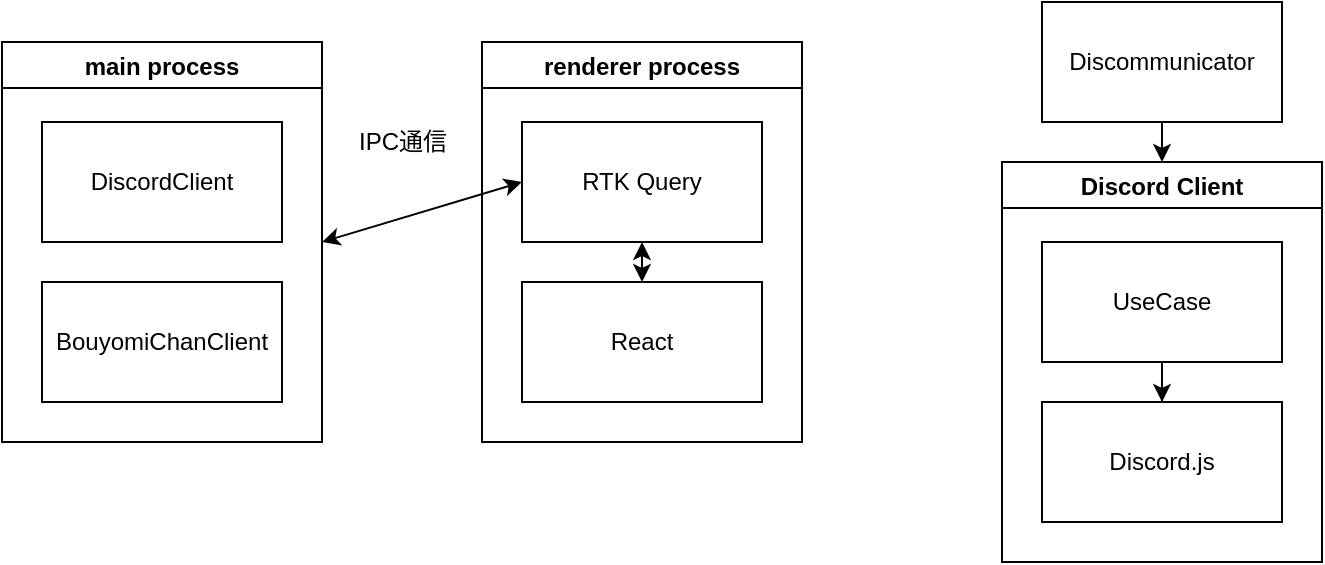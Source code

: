 <mxfile version="14.9.1" type="github">
  <diagram id="rG8mfjOAn_r6J64742bu" name="Page-1">
    <mxGraphModel dx="263" dy="430" grid="1" gridSize="10" guides="1" tooltips="1" connect="1" arrows="1" fold="1" page="1" pageScale="1" pageWidth="827" pageHeight="1169" math="0" shadow="0">
      <root>
        <mxCell id="0" />
        <mxCell id="1" parent="0" />
        <mxCell id="dI9LCZEiDoOfJaLEKP5m-13" value="renderer process" style="swimlane;rounded=0;startSize=23;" parent="1" vertex="1">
          <mxGeometry x="280" y="40" width="160" height="200" as="geometry" />
        </mxCell>
        <mxCell id="dI9LCZEiDoOfJaLEKP5m-12" value="RTK Query" style="rounded=0;whiteSpace=wrap;html=1;" parent="dI9LCZEiDoOfJaLEKP5m-13" vertex="1">
          <mxGeometry x="20" y="40" width="120" height="60" as="geometry" />
        </mxCell>
        <mxCell id="dI9LCZEiDoOfJaLEKP5m-14" value="React" style="rounded=0;whiteSpace=wrap;html=1;" parent="dI9LCZEiDoOfJaLEKP5m-13" vertex="1">
          <mxGeometry x="20" y="120" width="120" height="60" as="geometry" />
        </mxCell>
        <mxCell id="PP4TWFEJUo_2l7U5Mj4P-5" value="" style="endArrow=classic;startArrow=classic;html=1;exitX=0.5;exitY=1;exitDx=0;exitDy=0;entryX=0.5;entryY=0;entryDx=0;entryDy=0;" parent="dI9LCZEiDoOfJaLEKP5m-13" source="dI9LCZEiDoOfJaLEKP5m-12" target="dI9LCZEiDoOfJaLEKP5m-14" edge="1">
          <mxGeometry width="50" height="50" relative="1" as="geometry">
            <mxPoint x="340" y="200" as="sourcePoint" />
            <mxPoint x="100" y="150" as="targetPoint" />
          </mxGeometry>
        </mxCell>
        <mxCell id="dI9LCZEiDoOfJaLEKP5m-17" value="main process" style="swimlane;rounded=0;" parent="1" vertex="1">
          <mxGeometry x="40" y="40" width="160" height="200" as="geometry" />
        </mxCell>
        <mxCell id="PP4TWFEJUo_2l7U5Mj4P-7" value="DiscordClient" style="rounded=0;whiteSpace=wrap;html=1;" parent="dI9LCZEiDoOfJaLEKP5m-17" vertex="1">
          <mxGeometry x="20" y="40" width="120" height="60" as="geometry" />
        </mxCell>
        <mxCell id="PP4TWFEJUo_2l7U5Mj4P-8" value="BouyomiChanClient" style="rounded=0;whiteSpace=wrap;html=1;" parent="dI9LCZEiDoOfJaLEKP5m-17" vertex="1">
          <mxGeometry x="20" y="120" width="120" height="60" as="geometry" />
        </mxCell>
        <mxCell id="PP4TWFEJUo_2l7U5Mj4P-3" value="" style="endArrow=classic;startArrow=classic;html=1;entryX=0;entryY=0.5;entryDx=0;entryDy=0;exitX=1;exitY=0.5;exitDx=0;exitDy=0;" parent="1" source="dI9LCZEiDoOfJaLEKP5m-17" target="dI9LCZEiDoOfJaLEKP5m-12" edge="1">
          <mxGeometry width="50" height="50" relative="1" as="geometry">
            <mxPoint x="410" y="170" as="sourcePoint" />
            <mxPoint x="830" y="190" as="targetPoint" />
          </mxGeometry>
        </mxCell>
        <mxCell id="hhUtHCkwYfcj9PUMEjiv-3" value="IPC通信" style="text;html=1;align=center;verticalAlign=middle;resizable=0;points=[];autosize=1;strokeColor=none;" parent="1" vertex="1">
          <mxGeometry x="210" y="80" width="60" height="20" as="geometry" />
        </mxCell>
        <mxCell id="pKp6gtoLeDpnHuSIunl6-1" value="Discord Client" style="swimlane;" vertex="1" parent="1">
          <mxGeometry x="540" y="100" width="160" height="200" as="geometry" />
        </mxCell>
        <mxCell id="pKp6gtoLeDpnHuSIunl6-6" style="edgeStyle=orthogonalEdgeStyle;rounded=0;orthogonalLoop=1;jettySize=auto;html=1;entryX=0.5;entryY=0;entryDx=0;entryDy=0;" edge="1" parent="pKp6gtoLeDpnHuSIunl6-1" source="pKp6gtoLeDpnHuSIunl6-4" target="pKp6gtoLeDpnHuSIunl6-5">
          <mxGeometry relative="1" as="geometry" />
        </mxCell>
        <mxCell id="pKp6gtoLeDpnHuSIunl6-4" value="UseCase" style="rounded=0;whiteSpace=wrap;html=1;" vertex="1" parent="pKp6gtoLeDpnHuSIunl6-1">
          <mxGeometry x="20" y="40" width="120" height="60" as="geometry" />
        </mxCell>
        <mxCell id="pKp6gtoLeDpnHuSIunl6-5" value="Discord.js" style="rounded=0;whiteSpace=wrap;html=1;" vertex="1" parent="pKp6gtoLeDpnHuSIunl6-1">
          <mxGeometry x="20" y="120" width="120" height="60" as="geometry" />
        </mxCell>
        <mxCell id="pKp6gtoLeDpnHuSIunl6-3" style="edgeStyle=orthogonalEdgeStyle;rounded=0;orthogonalLoop=1;jettySize=auto;html=1;" edge="1" parent="1" source="pKp6gtoLeDpnHuSIunl6-2">
          <mxGeometry relative="1" as="geometry">
            <mxPoint x="620" y="100" as="targetPoint" />
          </mxGeometry>
        </mxCell>
        <mxCell id="pKp6gtoLeDpnHuSIunl6-2" value="Discommunicator" style="rounded=0;whiteSpace=wrap;html=1;" vertex="1" parent="1">
          <mxGeometry x="560" y="20" width="120" height="60" as="geometry" />
        </mxCell>
      </root>
    </mxGraphModel>
  </diagram>
</mxfile>
